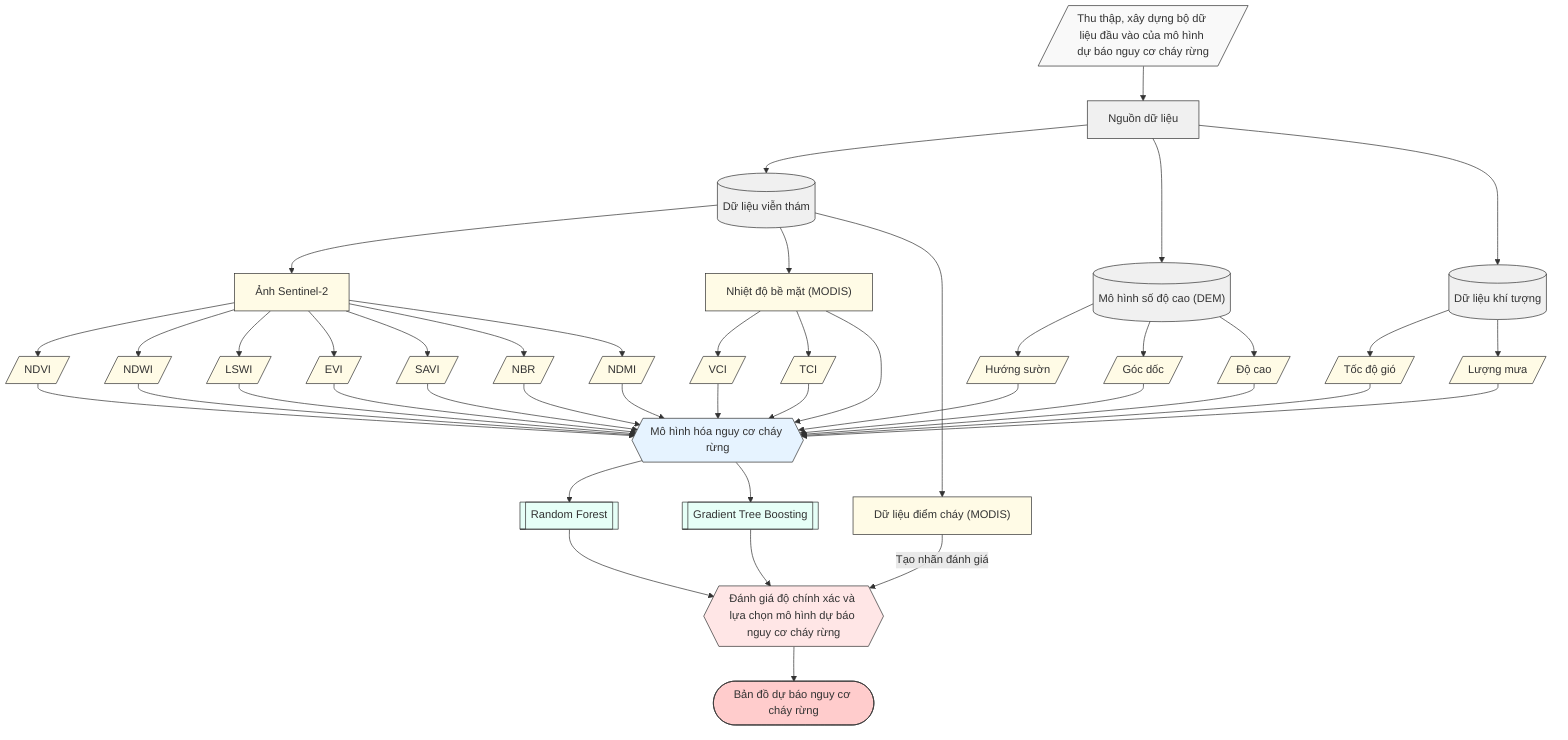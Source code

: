 flowchart TD
    A[/"Thu thập, xây dựng bộ dữ liệu đầu vào của mô hình dự báo nguy cơ cháy rừng"/] --> B["Nguồn dữ liệu"]
    B --> C[("Dữ liệu viễn thám")] & D[("Mô hình số độ cao (DEM)")] & E[("Dữ liệu khí tượng")]
    C --> F["Ảnh Sentinel-2"] & LST["Nhiệt độ bề mặt (MODIS)"]
    C --> FireP["Dữ liệu điểm cháy (MODIS)"]
    F --> NDVI[/"NDVI"/] & NDWI[/"NDWI"/] & LSWI[/"LSWI"/] & EVI[/"EVI"/] & SAVI[/"SAVI"/] & NBR[/"NBR"/] & NDMI[/"NDMI"/]
    LST --> VCI[/"VCI"/] & TCI[/"TCI"/]
    LST --> Q{{Mô hình hóa nguy cơ cháy rừng}}
    D --> I[/"Hướng sườn"/] & J[/"Góc dốc"/] & K[/"Độ cao"/]
    E --> N[/"Tốc độ gió"/] & O[/"Lượng mưa"/]
    NDVI --> Q
    NDWI --> Q
    LSWI --> Q
    EVI --> Q
    SAVI --> Q
    NBR --> Q
    NDMI --> Q
    VCI --> Q
    TCI --> Q
    I --> Q
    J --> Q
    K --> Q
    N --> Q
    O --> Q
    Q --> R[["Random Forest"]] & S[["Gradient Tree Boosting"]]
    FireP -- "Tạo nhãn đánh giá" --> T{{Đánh giá độ chính xác và lựa chọn mô hình dự báo nguy cơ cháy rừng}}
    R --> T
    S --> T
    T --> U(["Bản đồ dự báo nguy cơ cháy rừng"])
    
    classDef start fill:#f9f9f9,stroke:#333,stroke-width:1px
    classDef process fill:#e6f3ff,stroke:#333,stroke-width:1px
    classDef data fill:#fffbe6,stroke:#333,stroke-width:1px
    classDef source fill:#f0f0f0,stroke:#333,stroke-width:1px
    classDef model fill:#e6fff7,stroke:#333,stroke-width:1px
    classDef evaluate fill:#ffe6e6,stroke:#333,stroke-width:1px
    classDef result fill:#ffcccc,stroke:#333,stroke-width:1px
    
    class A start
    class B source
    class C,D,E source
    class F,LST,FireP data
    class NDVI,NDWI,LSWI,EVI,SAVI,NBR,NDMI,VCI,TCI,I,J,K,N,O data
    class Q process
    class R,S model
    class T evaluate
    class U result